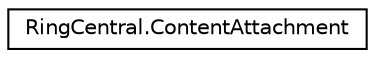 digraph "Graphical Class Hierarchy"
{
 // LATEX_PDF_SIZE
  edge [fontname="Helvetica",fontsize="10",labelfontname="Helvetica",labelfontsize="10"];
  node [fontname="Helvetica",fontsize="10",shape=record];
  rankdir="LR";
  Node0 [label="RingCentral.ContentAttachment",height=0.2,width=0.4,color="black", fillcolor="white", style="filled",URL="$classRingCentral_1_1ContentAttachment.html",tooltip=" "];
}
